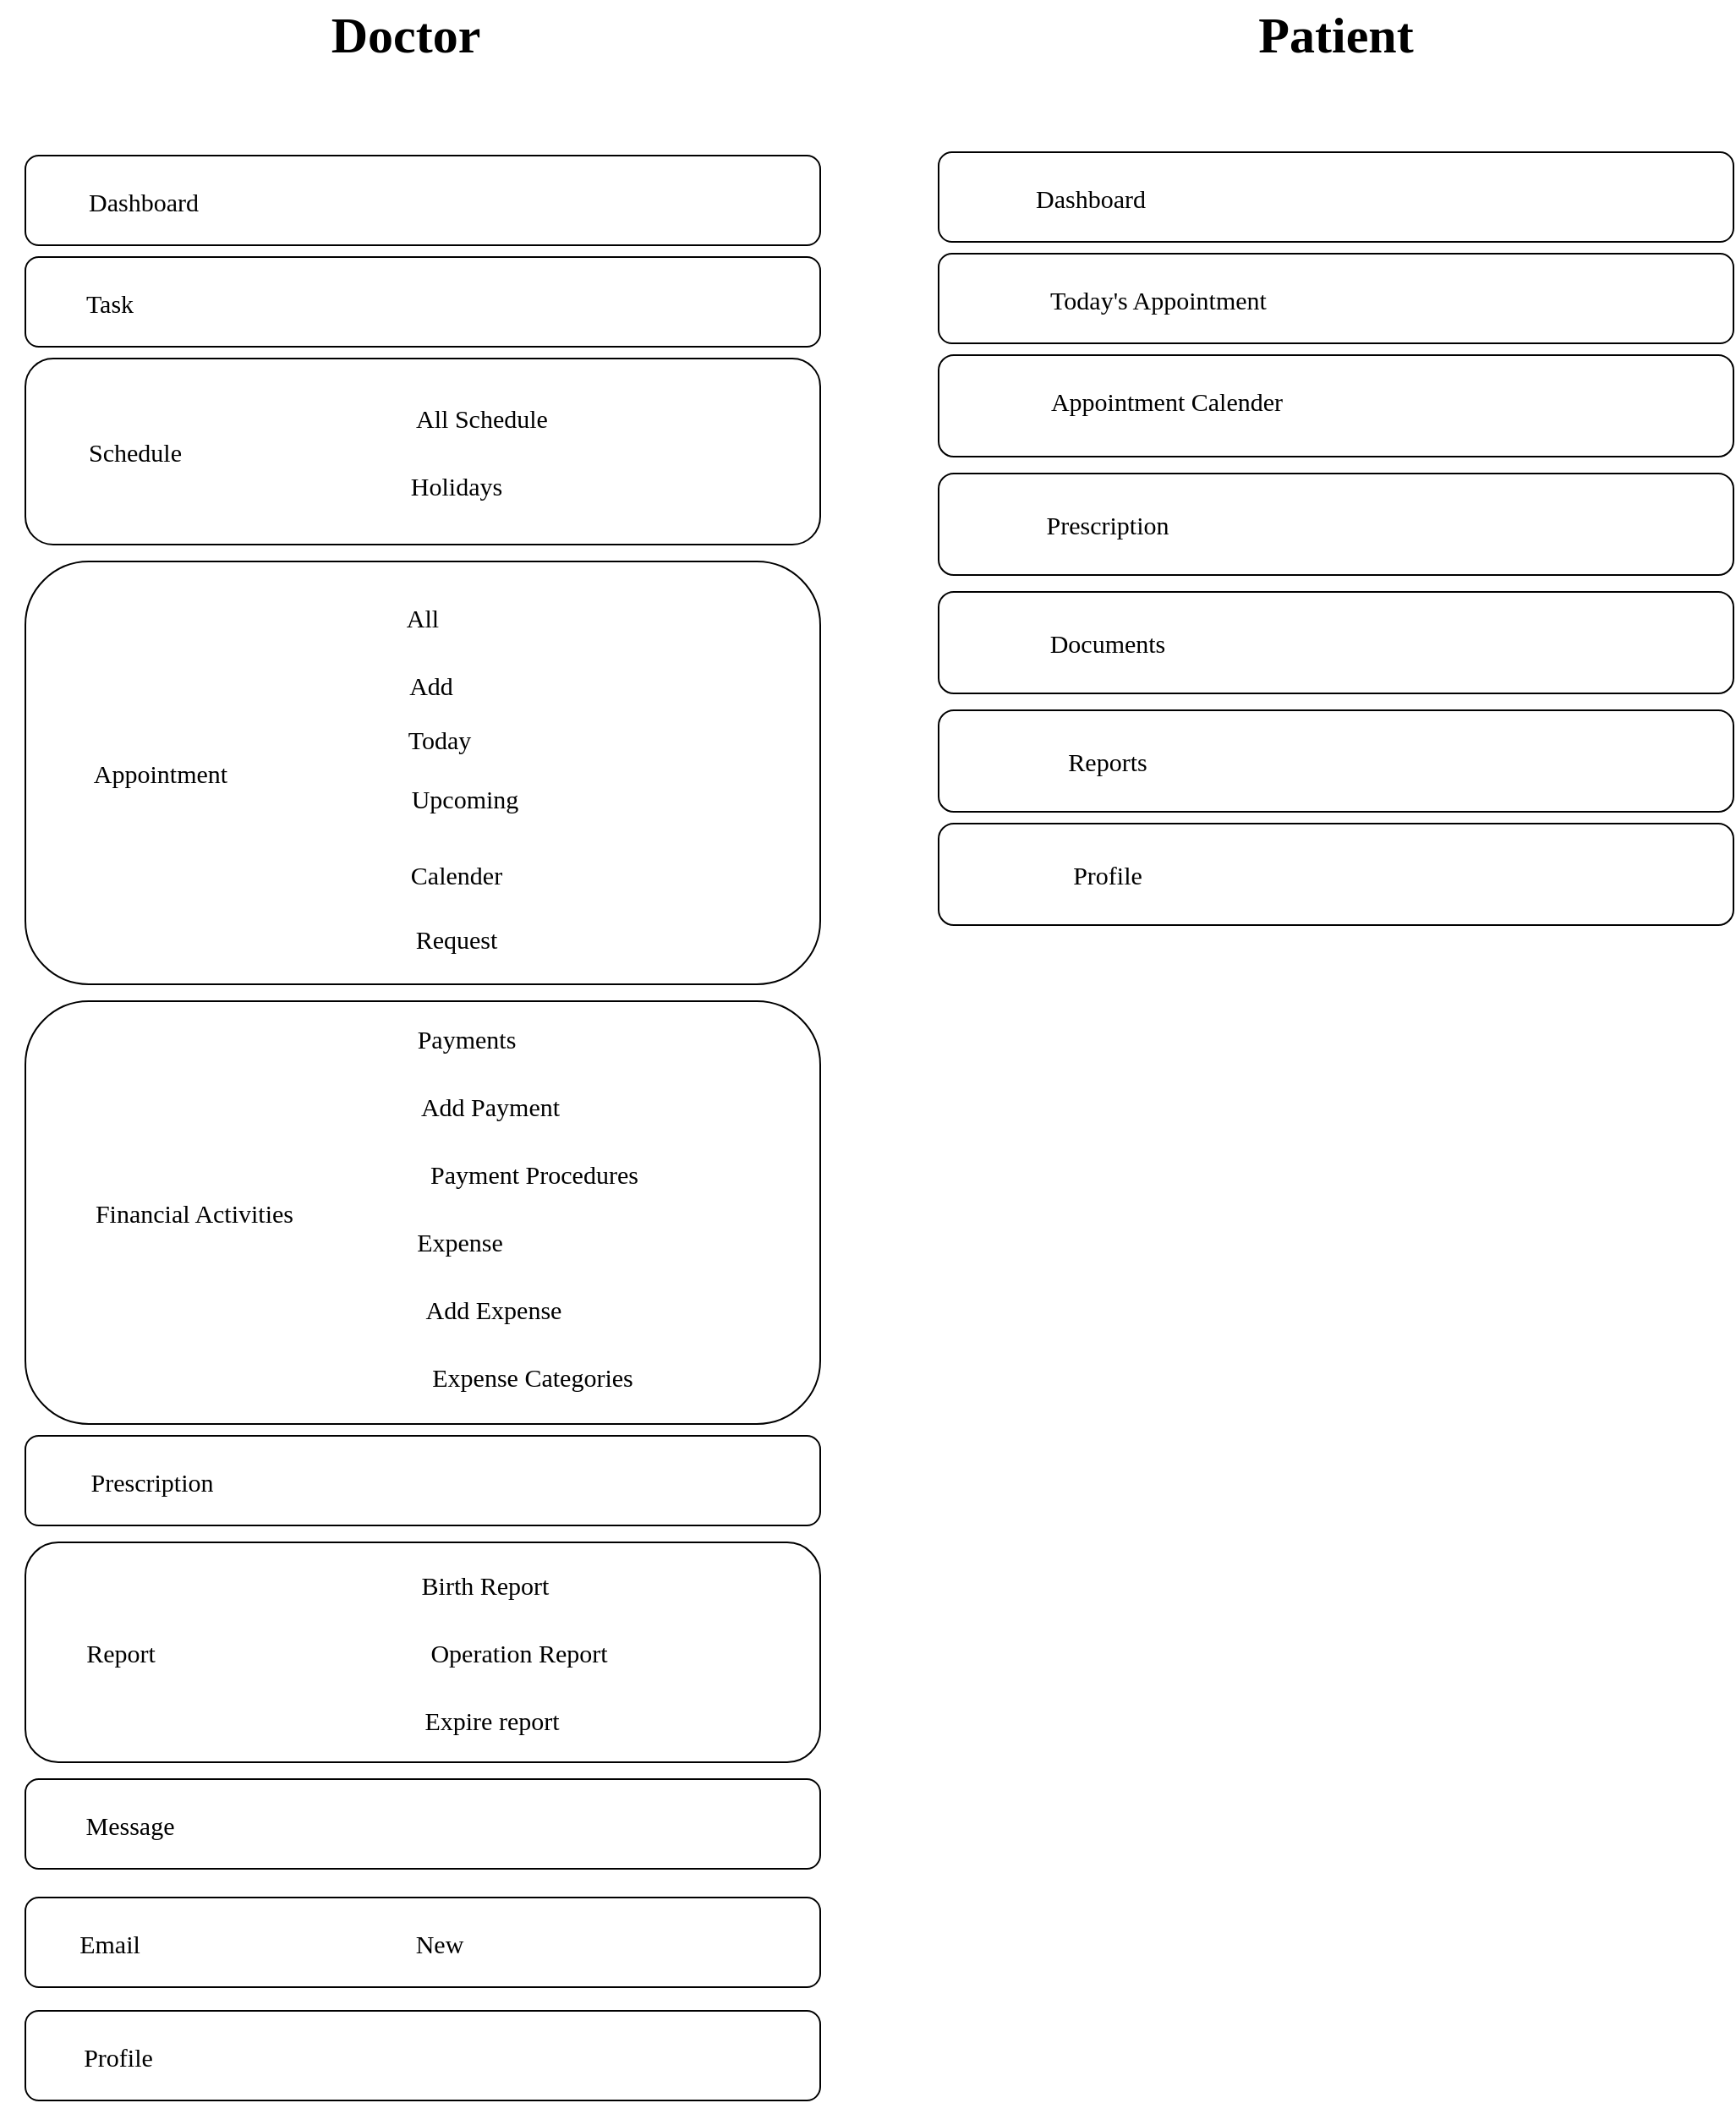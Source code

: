 <mxfile version="16.5.6" type="github">
  <diagram id="S-3z3gY1DUawhLGB5Od1" name="Page-1">
    <mxGraphModel dx="1422" dy="786" grid="1" gridSize="10" guides="1" tooltips="1" connect="1" arrows="1" fold="1" page="1" pageScale="1" pageWidth="1169" pageHeight="1654" math="0" shadow="0">
      <root>
        <mxCell id="0" />
        <mxCell id="1" parent="0" />
        <mxCell id="WlhzL5B_EylpTMc-1tn4-51" value="" style="rounded=1;whiteSpace=wrap;html=1;fontFamily=Verdana;fontSize=15;" vertex="1" parent="1">
          <mxGeometry x="90" y="252" width="470" height="53" as="geometry" />
        </mxCell>
        <mxCell id="WlhzL5B_EylpTMc-1tn4-49" value="" style="rounded=1;whiteSpace=wrap;html=1;fontFamily=Verdana;fontSize=15;" vertex="1" parent="1">
          <mxGeometry x="90" y="312" width="470" height="53" as="geometry" />
        </mxCell>
        <mxCell id="WlhzL5B_EylpTMc-1tn4-48" value="" style="rounded=1;whiteSpace=wrap;html=1;fontFamily=Verdana;fontSize=15;" vertex="1" parent="1">
          <mxGeometry x="90" y="1349" width="470" height="53" as="geometry" />
        </mxCell>
        <mxCell id="WlhzL5B_EylpTMc-1tn4-47" value="" style="rounded=1;whiteSpace=wrap;html=1;fontFamily=Verdana;fontSize=15;" vertex="1" parent="1">
          <mxGeometry x="90" y="1282" width="470" height="53" as="geometry" />
        </mxCell>
        <mxCell id="WlhzL5B_EylpTMc-1tn4-46" value="" style="rounded=1;whiteSpace=wrap;html=1;fontFamily=Verdana;fontSize=15;" vertex="1" parent="1">
          <mxGeometry x="90" y="1212" width="470" height="53" as="geometry" />
        </mxCell>
        <mxCell id="WlhzL5B_EylpTMc-1tn4-45" value="" style="rounded=1;whiteSpace=wrap;html=1;fontFamily=Verdana;fontSize=15;" vertex="1" parent="1">
          <mxGeometry x="90" y="1072" width="470" height="130" as="geometry" />
        </mxCell>
        <mxCell id="WlhzL5B_EylpTMc-1tn4-44" value="" style="rounded=1;whiteSpace=wrap;html=1;fontFamily=Verdana;fontSize=15;" vertex="1" parent="1">
          <mxGeometry x="90" y="1009" width="470" height="53" as="geometry" />
        </mxCell>
        <mxCell id="WlhzL5B_EylpTMc-1tn4-31" value="" style="rounded=1;whiteSpace=wrap;html=1;fontFamily=Verdana;fontSize=15;" vertex="1" parent="1">
          <mxGeometry x="90" y="752" width="470" height="250" as="geometry" />
        </mxCell>
        <mxCell id="WlhzL5B_EylpTMc-1tn4-22" value="" style="rounded=1;whiteSpace=wrap;html=1;fontFamily=Verdana;fontSize=15;" vertex="1" parent="1">
          <mxGeometry x="90" y="372" width="470" height="110" as="geometry" />
        </mxCell>
        <mxCell id="WlhzL5B_EylpTMc-1tn4-21" value="" style="rounded=1;whiteSpace=wrap;html=1;fontFamily=Verdana;fontSize=15;" vertex="1" parent="1">
          <mxGeometry x="90" y="492" width="470" height="250" as="geometry" />
        </mxCell>
        <mxCell id="WlhzL5B_EylpTMc-1tn4-3" value="Dashboard" style="text;html=1;strokeColor=none;fillColor=none;align=center;verticalAlign=middle;whiteSpace=wrap;rounded=0;fontSize=15;fontFamily=Verdana;" vertex="1" parent="1">
          <mxGeometry x="120" y="263.5" width="80" height="30" as="geometry" />
        </mxCell>
        <mxCell id="WlhzL5B_EylpTMc-1tn4-5" value="Task" style="text;html=1;strokeColor=none;fillColor=none;align=center;verticalAlign=middle;whiteSpace=wrap;rounded=0;fontSize=15;fontFamily=Verdana;" vertex="1" parent="1">
          <mxGeometry x="110" y="323.5" width="60" height="30" as="geometry" />
        </mxCell>
        <mxCell id="WlhzL5B_EylpTMc-1tn4-6" value="Schedule" style="text;html=1;strokeColor=none;fillColor=none;align=center;verticalAlign=middle;whiteSpace=wrap;rounded=0;fontSize=15;fontFamily=Verdana;" vertex="1" parent="1">
          <mxGeometry x="120" y="412" width="70" height="30" as="geometry" />
        </mxCell>
        <mxCell id="WlhzL5B_EylpTMc-1tn4-8" value="All Schedule" style="text;html=1;strokeColor=none;fillColor=none;align=center;verticalAlign=middle;whiteSpace=wrap;rounded=0;fontSize=15;fontFamily=Verdana;" vertex="1" parent="1">
          <mxGeometry x="310" y="392" width="100" height="30" as="geometry" />
        </mxCell>
        <mxCell id="WlhzL5B_EylpTMc-1tn4-9" value="Holidays" style="text;html=1;strokeColor=none;fillColor=none;align=center;verticalAlign=middle;whiteSpace=wrap;rounded=0;fontSize=15;fontFamily=Verdana;" vertex="1" parent="1">
          <mxGeometry x="295" y="432" width="100" height="30" as="geometry" />
        </mxCell>
        <mxCell id="WlhzL5B_EylpTMc-1tn4-13" value="Appointment" style="text;html=1;strokeColor=none;fillColor=none;align=center;verticalAlign=middle;whiteSpace=wrap;rounded=0;fontSize=15;fontFamily=Verdana;" vertex="1" parent="1">
          <mxGeometry x="120" y="602" width="100" height="30" as="geometry" />
        </mxCell>
        <mxCell id="WlhzL5B_EylpTMc-1tn4-14" value="All" style="text;html=1;strokeColor=none;fillColor=none;align=center;verticalAlign=middle;whiteSpace=wrap;rounded=0;fontSize=15;fontFamily=Verdana;" vertex="1" parent="1">
          <mxGeometry x="275" y="510" width="100" height="30" as="geometry" />
        </mxCell>
        <mxCell id="WlhzL5B_EylpTMc-1tn4-15" value="Add" style="text;html=1;strokeColor=none;fillColor=none;align=center;verticalAlign=middle;whiteSpace=wrap;rounded=0;fontSize=15;fontFamily=Verdana;" vertex="1" parent="1">
          <mxGeometry x="280" y="550" width="100" height="30" as="geometry" />
        </mxCell>
        <mxCell id="WlhzL5B_EylpTMc-1tn4-16" value="Today" style="text;html=1;strokeColor=none;fillColor=none;align=center;verticalAlign=middle;whiteSpace=wrap;rounded=0;fontSize=15;fontFamily=Verdana;" vertex="1" parent="1">
          <mxGeometry x="300" y="582" width="70" height="30" as="geometry" />
        </mxCell>
        <mxCell id="WlhzL5B_EylpTMc-1tn4-17" value="Upcoming" style="text;html=1;strokeColor=none;fillColor=none;align=center;verticalAlign=middle;whiteSpace=wrap;rounded=0;fontSize=15;fontFamily=Verdana;" vertex="1" parent="1">
          <mxGeometry x="300" y="617" width="100" height="30" as="geometry" />
        </mxCell>
        <mxCell id="WlhzL5B_EylpTMc-1tn4-18" value="Calender" style="text;html=1;strokeColor=none;fillColor=none;align=center;verticalAlign=middle;whiteSpace=wrap;rounded=0;fontSize=15;fontFamily=Verdana;" vertex="1" parent="1">
          <mxGeometry x="295" y="662" width="100" height="30" as="geometry" />
        </mxCell>
        <mxCell id="WlhzL5B_EylpTMc-1tn4-19" value="Request" style="text;html=1;strokeColor=none;fillColor=none;align=center;verticalAlign=middle;whiteSpace=wrap;rounded=0;fontSize=15;fontFamily=Verdana;" vertex="1" parent="1">
          <mxGeometry x="295" y="700" width="100" height="30" as="geometry" />
        </mxCell>
        <mxCell id="WlhzL5B_EylpTMc-1tn4-20" value="Financial Activities" style="text;html=1;strokeColor=none;fillColor=none;align=center;verticalAlign=middle;whiteSpace=wrap;rounded=0;fontSize=15;fontFamily=Verdana;" vertex="1" parent="1">
          <mxGeometry x="80" y="862" width="220" height="30" as="geometry" />
        </mxCell>
        <mxCell id="WlhzL5B_EylpTMc-1tn4-23" value="Payments" style="text;html=1;strokeColor=none;fillColor=none;align=center;verticalAlign=middle;whiteSpace=wrap;rounded=0;fontSize=15;fontFamily=Verdana;" vertex="1" parent="1">
          <mxGeometry x="301" y="759" width="100" height="30" as="geometry" />
        </mxCell>
        <mxCell id="WlhzL5B_EylpTMc-1tn4-26" value="Add Payment" style="text;html=1;strokeColor=none;fillColor=none;align=center;verticalAlign=middle;whiteSpace=wrap;rounded=0;fontSize=15;fontFamily=Verdana;" vertex="1" parent="1">
          <mxGeometry x="305" y="799" width="120" height="30" as="geometry" />
        </mxCell>
        <mxCell id="WlhzL5B_EylpTMc-1tn4-27" value="Payment Procedures" style="text;html=1;strokeColor=none;fillColor=none;align=center;verticalAlign=middle;whiteSpace=wrap;rounded=0;fontSize=15;fontFamily=Verdana;" vertex="1" parent="1">
          <mxGeometry x="311" y="839" width="160" height="30" as="geometry" />
        </mxCell>
        <mxCell id="WlhzL5B_EylpTMc-1tn4-28" value="Expense" style="text;html=1;strokeColor=none;fillColor=none;align=center;verticalAlign=middle;whiteSpace=wrap;rounded=0;fontSize=15;fontFamily=Verdana;" vertex="1" parent="1">
          <mxGeometry x="267" y="879" width="160" height="30" as="geometry" />
        </mxCell>
        <mxCell id="WlhzL5B_EylpTMc-1tn4-29" value="Add Expense" style="text;html=1;strokeColor=none;fillColor=none;align=center;verticalAlign=middle;whiteSpace=wrap;rounded=0;fontSize=15;fontFamily=Verdana;" vertex="1" parent="1">
          <mxGeometry x="287" y="919" width="160" height="30" as="geometry" />
        </mxCell>
        <mxCell id="WlhzL5B_EylpTMc-1tn4-30" value="Expense Categories" style="text;html=1;strokeColor=none;fillColor=none;align=center;verticalAlign=middle;whiteSpace=wrap;rounded=0;fontSize=15;fontFamily=Verdana;" vertex="1" parent="1">
          <mxGeometry x="310" y="959" width="160" height="30" as="geometry" />
        </mxCell>
        <mxCell id="WlhzL5B_EylpTMc-1tn4-32" value="Prescription" style="text;html=1;strokeColor=none;fillColor=none;align=center;verticalAlign=middle;whiteSpace=wrap;rounded=0;fontFamily=Verdana;fontSize=15;" vertex="1" parent="1">
          <mxGeometry x="120" y="1020.5" width="90" height="30" as="geometry" />
        </mxCell>
        <mxCell id="WlhzL5B_EylpTMc-1tn4-33" value="Report" style="text;html=1;strokeColor=none;fillColor=none;align=center;verticalAlign=middle;whiteSpace=wrap;rounded=0;fontSize=15;fontFamily=Verdana;" vertex="1" parent="1">
          <mxGeometry x="75" y="1122" width="142.5" height="30" as="geometry" />
        </mxCell>
        <mxCell id="WlhzL5B_EylpTMc-1tn4-35" value="Birth Report" style="text;html=1;strokeColor=none;fillColor=none;align=center;verticalAlign=middle;whiteSpace=wrap;rounded=0;fontSize=15;fontFamily=Verdana;" vertex="1" parent="1">
          <mxGeometry x="302" y="1082" width="120" height="30" as="geometry" />
        </mxCell>
        <mxCell id="WlhzL5B_EylpTMc-1tn4-36" value="Operation Report" style="text;html=1;strokeColor=none;fillColor=none;align=center;verticalAlign=middle;whiteSpace=wrap;rounded=0;fontSize=15;fontFamily=Verdana;" vertex="1" parent="1">
          <mxGeometry x="302" y="1122" width="160" height="30" as="geometry" />
        </mxCell>
        <mxCell id="WlhzL5B_EylpTMc-1tn4-37" value="Expire report" style="text;html=1;strokeColor=none;fillColor=none;align=center;verticalAlign=middle;whiteSpace=wrap;rounded=0;fontSize=15;fontFamily=Verdana;" vertex="1" parent="1">
          <mxGeometry x="286" y="1162" width="160" height="30" as="geometry" />
        </mxCell>
        <mxCell id="WlhzL5B_EylpTMc-1tn4-40" value="Message" style="text;html=1;strokeColor=none;fillColor=none;align=center;verticalAlign=middle;whiteSpace=wrap;rounded=0;fontSize=15;fontFamily=Verdana;" vertex="1" parent="1">
          <mxGeometry x="112.5" y="1223.5" width="77.5" height="30" as="geometry" />
        </mxCell>
        <mxCell id="WlhzL5B_EylpTMc-1tn4-41" value="Email" style="text;html=1;strokeColor=none;fillColor=none;align=center;verticalAlign=middle;whiteSpace=wrap;rounded=0;fontSize=15;fontFamily=Verdana;" vertex="1" parent="1">
          <mxGeometry x="105" y="1293.5" width="70" height="30" as="geometry" />
        </mxCell>
        <mxCell id="WlhzL5B_EylpTMc-1tn4-42" value="New" style="text;html=1;strokeColor=none;fillColor=none;align=center;verticalAlign=middle;whiteSpace=wrap;rounded=0;fontSize=15;fontFamily=Verdana;" vertex="1" parent="1">
          <mxGeometry x="225" y="1293.5" width="220" height="30" as="geometry" />
        </mxCell>
        <mxCell id="WlhzL5B_EylpTMc-1tn4-43" value="Profile" style="text;html=1;strokeColor=none;fillColor=none;align=center;verticalAlign=middle;whiteSpace=wrap;rounded=0;fontSize=15;fontFamily=Verdana;" vertex="1" parent="1">
          <mxGeometry x="110" y="1360.5" width="70" height="30" as="geometry" />
        </mxCell>
        <mxCell id="WlhzL5B_EylpTMc-1tn4-52" value="" style="rounded=1;whiteSpace=wrap;html=1;fontFamily=Verdana;fontSize=15;" vertex="1" parent="1">
          <mxGeometry x="630" y="250" width="470" height="53" as="geometry" />
        </mxCell>
        <mxCell id="WlhzL5B_EylpTMc-1tn4-53" value="" style="rounded=1;whiteSpace=wrap;html=1;fontFamily=Verdana;fontSize=15;" vertex="1" parent="1">
          <mxGeometry x="630" y="310" width="470" height="53" as="geometry" />
        </mxCell>
        <mxCell id="WlhzL5B_EylpTMc-1tn4-60" value="" style="rounded=1;whiteSpace=wrap;html=1;fontFamily=Verdana;fontSize=15;" vertex="1" parent="1">
          <mxGeometry x="630" y="370" width="470" height="60" as="geometry" />
        </mxCell>
        <mxCell id="WlhzL5B_EylpTMc-1tn4-61" value="" style="rounded=1;whiteSpace=wrap;html=1;fontFamily=Verdana;fontSize=15;" vertex="1" parent="1">
          <mxGeometry x="630" y="440" width="470" height="60" as="geometry" />
        </mxCell>
        <mxCell id="WlhzL5B_EylpTMc-1tn4-62" value="Dashboard" style="text;html=1;strokeColor=none;fillColor=none;align=center;verticalAlign=middle;whiteSpace=wrap;rounded=0;fontSize=15;fontFamily=Verdana;" vertex="1" parent="1">
          <mxGeometry x="680" y="261.5" width="80" height="30" as="geometry" />
        </mxCell>
        <mxCell id="WlhzL5B_EylpTMc-1tn4-63" value="Today&#39;s Appointment" style="text;html=1;strokeColor=none;fillColor=none;align=center;verticalAlign=middle;whiteSpace=wrap;rounded=0;fontSize=15;fontFamily=Verdana;" vertex="1" parent="1">
          <mxGeometry x="665" y="321.5" width="190" height="30" as="geometry" />
        </mxCell>
        <mxCell id="WlhzL5B_EylpTMc-1tn4-64" value="Appointment Calender" style="text;html=1;strokeColor=none;fillColor=none;align=center;verticalAlign=middle;whiteSpace=wrap;rounded=0;fontSize=15;fontFamily=Verdana;" vertex="1" parent="1">
          <mxGeometry x="675" y="382" width="180" height="30" as="geometry" />
        </mxCell>
        <mxCell id="WlhzL5B_EylpTMc-1tn4-67" value="Prescription" style="text;html=1;strokeColor=none;fillColor=none;align=center;verticalAlign=middle;whiteSpace=wrap;rounded=0;fontSize=15;fontFamily=Verdana;" vertex="1" parent="1">
          <mxGeometry x="680" y="455" width="100" height="30" as="geometry" />
        </mxCell>
        <mxCell id="WlhzL5B_EylpTMc-1tn4-90" value="Doctor" style="text;html=1;strokeColor=none;fillColor=none;align=center;verticalAlign=middle;whiteSpace=wrap;rounded=0;fontFamily=Verdana;fontSize=30;fontStyle=1" vertex="1" parent="1">
          <mxGeometry x="220" y="160" width="190" height="40" as="geometry" />
        </mxCell>
        <mxCell id="WlhzL5B_EylpTMc-1tn4-91" value="Patient" style="text;html=1;strokeColor=none;fillColor=none;align=center;verticalAlign=middle;whiteSpace=wrap;rounded=0;fontFamily=Verdana;fontSize=30;fontStyle=1" vertex="1" parent="1">
          <mxGeometry x="770" y="160" width="190" height="40" as="geometry" />
        </mxCell>
        <mxCell id="WlhzL5B_EylpTMc-1tn4-92" value="" style="rounded=1;whiteSpace=wrap;html=1;fontFamily=Verdana;fontSize=15;" vertex="1" parent="1">
          <mxGeometry x="630" y="510" width="470" height="60" as="geometry" />
        </mxCell>
        <mxCell id="WlhzL5B_EylpTMc-1tn4-93" value="Documents" style="text;html=1;strokeColor=none;fillColor=none;align=center;verticalAlign=middle;whiteSpace=wrap;rounded=0;fontSize=15;fontFamily=Verdana;" vertex="1" parent="1">
          <mxGeometry x="680" y="525" width="100" height="30" as="geometry" />
        </mxCell>
        <mxCell id="WlhzL5B_EylpTMc-1tn4-94" value="" style="rounded=1;whiteSpace=wrap;html=1;fontFamily=Verdana;fontSize=15;" vertex="1" parent="1">
          <mxGeometry x="630" y="580" width="470" height="60" as="geometry" />
        </mxCell>
        <mxCell id="WlhzL5B_EylpTMc-1tn4-95" value="Reports" style="text;html=1;strokeColor=none;fillColor=none;align=center;verticalAlign=middle;whiteSpace=wrap;rounded=0;fontSize=15;fontFamily=Verdana;" vertex="1" parent="1">
          <mxGeometry x="680" y="595" width="100" height="30" as="geometry" />
        </mxCell>
        <mxCell id="WlhzL5B_EylpTMc-1tn4-96" value="" style="rounded=1;whiteSpace=wrap;html=1;fontFamily=Verdana;fontSize=15;" vertex="1" parent="1">
          <mxGeometry x="630" y="647" width="470" height="60" as="geometry" />
        </mxCell>
        <mxCell id="WlhzL5B_EylpTMc-1tn4-97" value="Profile" style="text;html=1;strokeColor=none;fillColor=none;align=center;verticalAlign=middle;whiteSpace=wrap;rounded=0;fontSize=15;fontFamily=Verdana;" vertex="1" parent="1">
          <mxGeometry x="680" y="662" width="100" height="30" as="geometry" />
        </mxCell>
      </root>
    </mxGraphModel>
  </diagram>
</mxfile>
